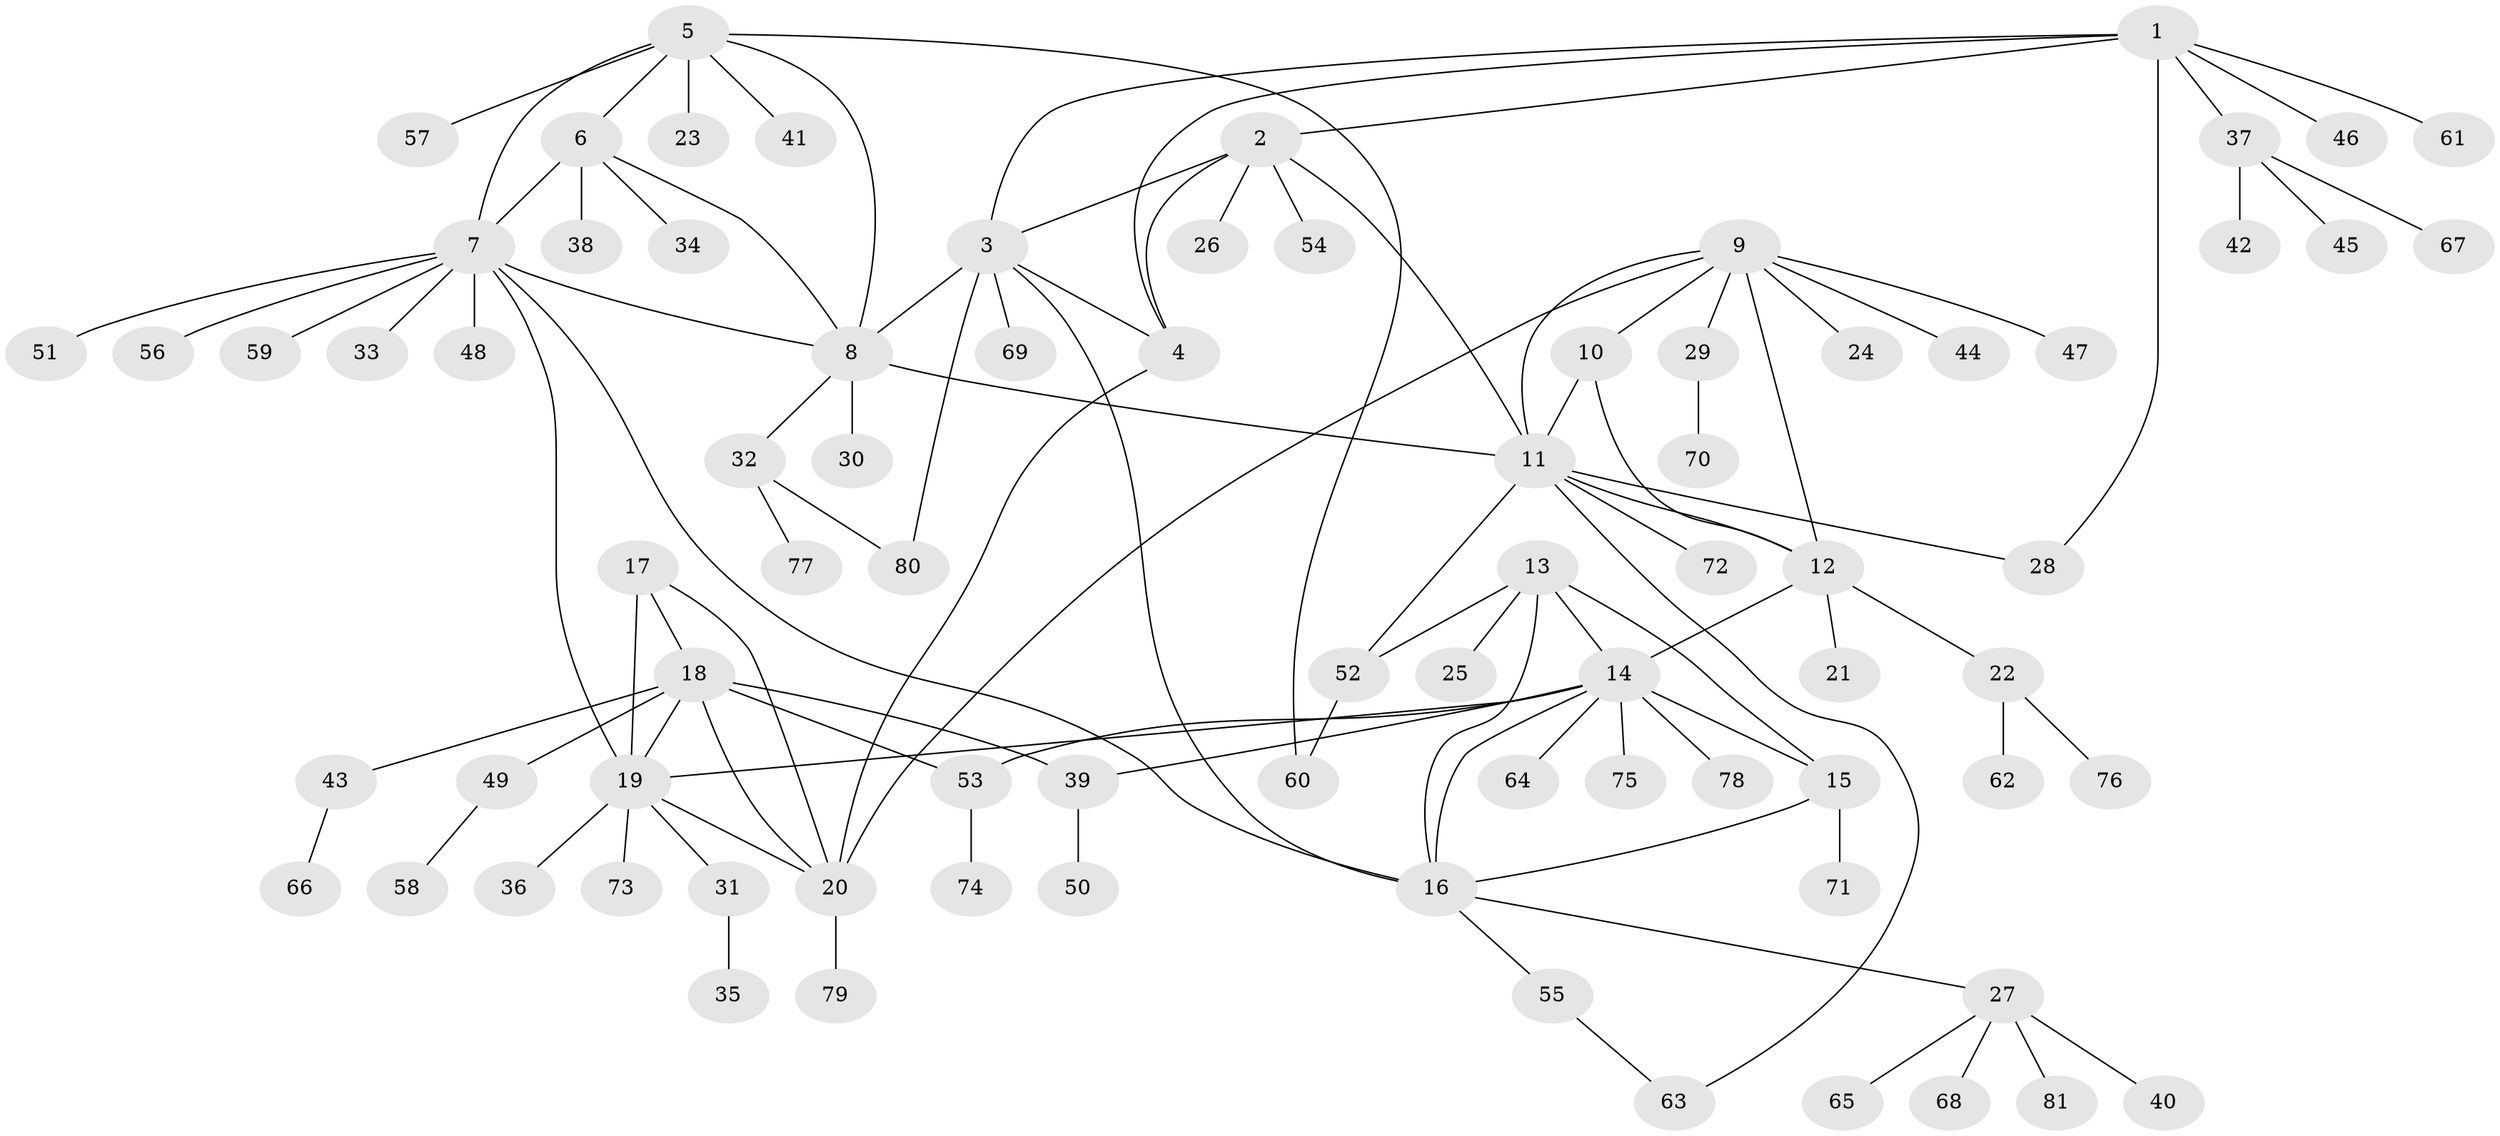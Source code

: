 // coarse degree distribution, {1: 0.4634146341463415, 7: 0.0975609756097561, 5: 0.12195121951219512, 4: 0.0975609756097561, 6: 0.04878048780487805, 2: 0.12195121951219512, 3: 0.04878048780487805}
// Generated by graph-tools (version 1.1) at 2025/37/03/04/25 23:37:40]
// undirected, 81 vertices, 108 edges
graph export_dot {
  node [color=gray90,style=filled];
  1;
  2;
  3;
  4;
  5;
  6;
  7;
  8;
  9;
  10;
  11;
  12;
  13;
  14;
  15;
  16;
  17;
  18;
  19;
  20;
  21;
  22;
  23;
  24;
  25;
  26;
  27;
  28;
  29;
  30;
  31;
  32;
  33;
  34;
  35;
  36;
  37;
  38;
  39;
  40;
  41;
  42;
  43;
  44;
  45;
  46;
  47;
  48;
  49;
  50;
  51;
  52;
  53;
  54;
  55;
  56;
  57;
  58;
  59;
  60;
  61;
  62;
  63;
  64;
  65;
  66;
  67;
  68;
  69;
  70;
  71;
  72;
  73;
  74;
  75;
  76;
  77;
  78;
  79;
  80;
  81;
  1 -- 2;
  1 -- 3;
  1 -- 4;
  1 -- 28;
  1 -- 37;
  1 -- 46;
  1 -- 61;
  2 -- 3;
  2 -- 4;
  2 -- 11;
  2 -- 26;
  2 -- 54;
  3 -- 4;
  3 -- 8;
  3 -- 16;
  3 -- 69;
  3 -- 80;
  4 -- 20;
  5 -- 6;
  5 -- 7;
  5 -- 8;
  5 -- 23;
  5 -- 41;
  5 -- 57;
  5 -- 60;
  6 -- 7;
  6 -- 8;
  6 -- 34;
  6 -- 38;
  7 -- 8;
  7 -- 16;
  7 -- 19;
  7 -- 33;
  7 -- 48;
  7 -- 51;
  7 -- 56;
  7 -- 59;
  8 -- 11;
  8 -- 30;
  8 -- 32;
  9 -- 10;
  9 -- 11;
  9 -- 12;
  9 -- 20;
  9 -- 24;
  9 -- 29;
  9 -- 44;
  9 -- 47;
  10 -- 11;
  10 -- 12;
  11 -- 12;
  11 -- 28;
  11 -- 52;
  11 -- 63;
  11 -- 72;
  12 -- 14;
  12 -- 21;
  12 -- 22;
  13 -- 14;
  13 -- 15;
  13 -- 16;
  13 -- 25;
  13 -- 52;
  14 -- 15;
  14 -- 16;
  14 -- 19;
  14 -- 39;
  14 -- 53;
  14 -- 64;
  14 -- 75;
  14 -- 78;
  15 -- 16;
  15 -- 71;
  16 -- 27;
  16 -- 55;
  17 -- 18;
  17 -- 19;
  17 -- 20;
  18 -- 19;
  18 -- 20;
  18 -- 39;
  18 -- 43;
  18 -- 49;
  18 -- 53;
  19 -- 20;
  19 -- 31;
  19 -- 36;
  19 -- 73;
  20 -- 79;
  22 -- 62;
  22 -- 76;
  27 -- 40;
  27 -- 65;
  27 -- 68;
  27 -- 81;
  29 -- 70;
  31 -- 35;
  32 -- 77;
  32 -- 80;
  37 -- 42;
  37 -- 45;
  37 -- 67;
  39 -- 50;
  43 -- 66;
  49 -- 58;
  52 -- 60;
  53 -- 74;
  55 -- 63;
}
